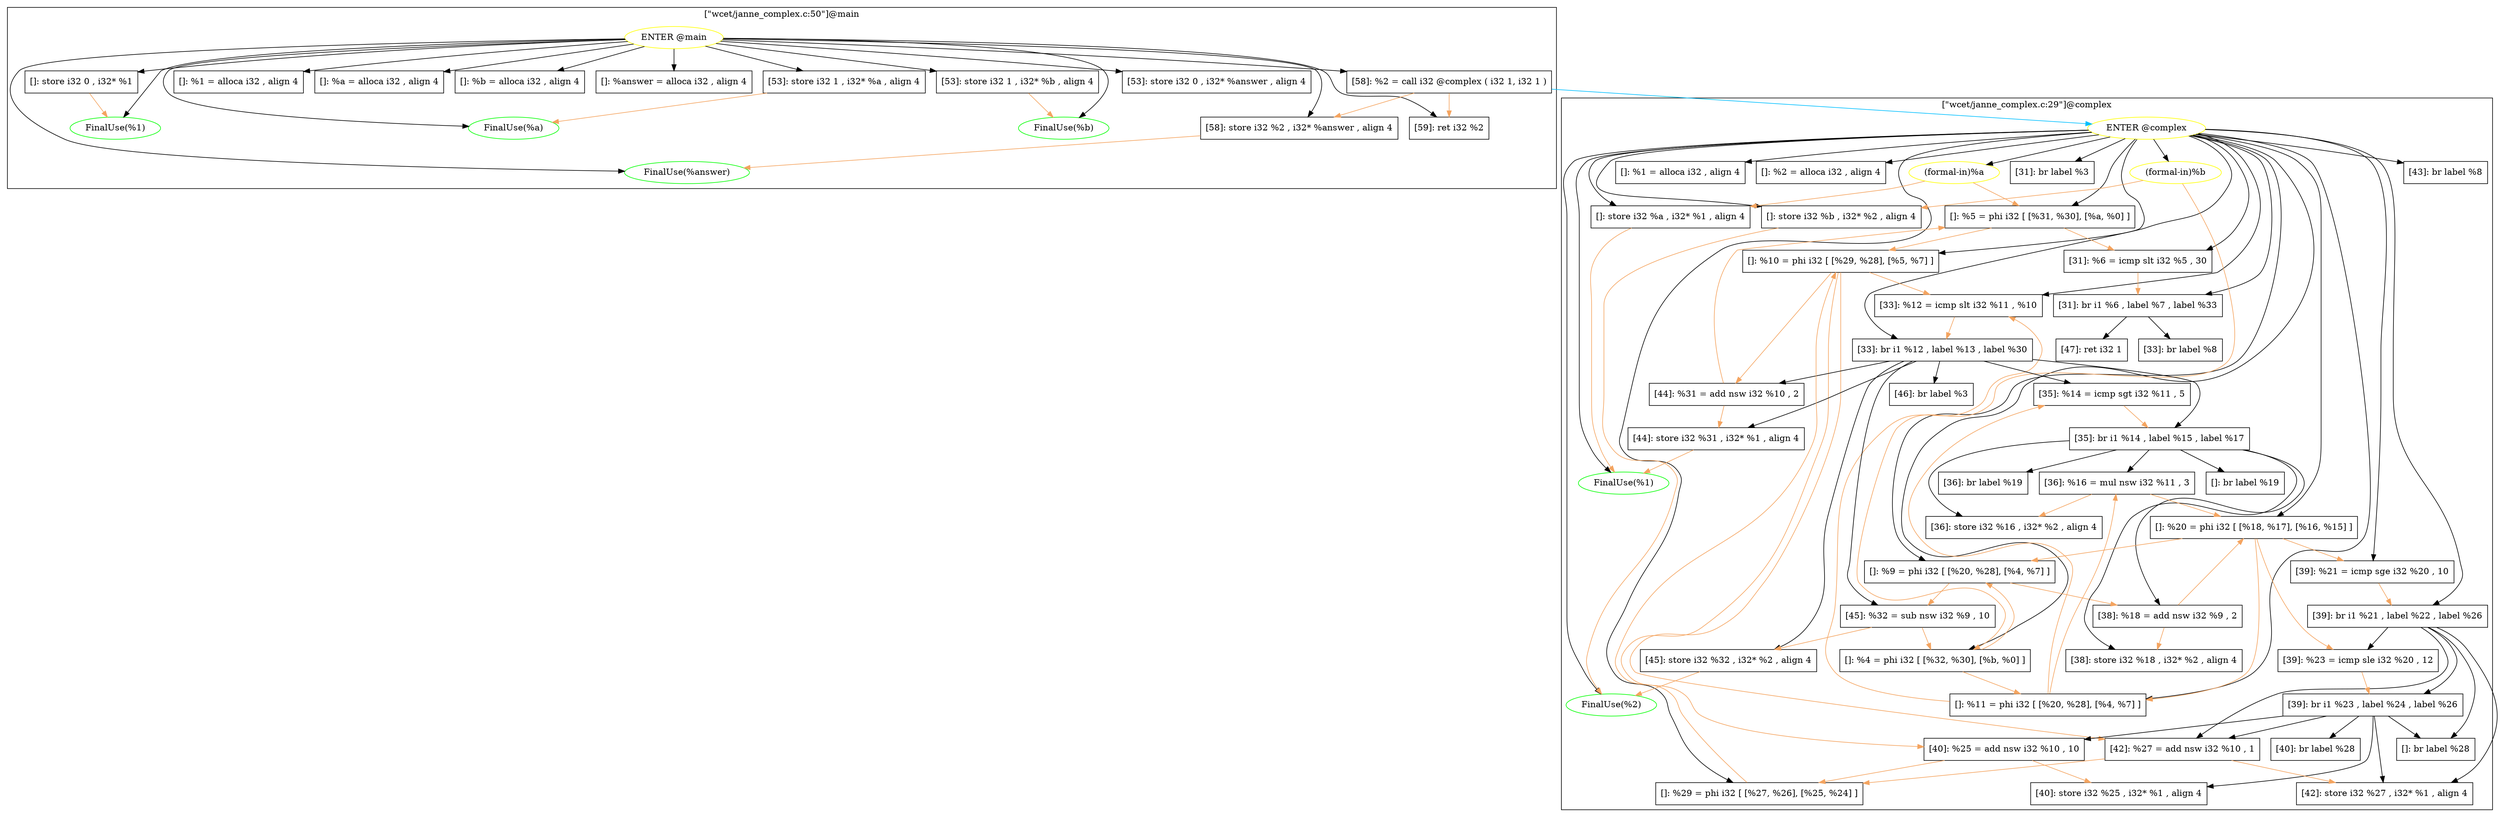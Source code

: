 digraph {
    subgraph cluster_1 {
        graph [label="[\"wcet/janne_complex.c:29\"]@complex"];
        -4611686018427387897 [label="FinalUse(%1)"
                             ,color=green];
        -4611686018427387896 [label="FinalUse(%2)"
                             ,color=green];
        1 [label="ENTER @complex"
          ,color=yellow];
        2 [label="(formal-in)%a"
          ,color=yellow];
        3 [label="(formal-in)%b"
          ,color=yellow];
        6 [label="[]: %1 = alloca i32 , align 4"
          ,shape=box];
        7 [label="[]: %2 = alloca i32 , align 4"
          ,shape=box];
        8 [label="[]: store i32 %a , i32* %1 , align 4"
          ,shape=box];
        9 [label="[]: store i32 %b , i32* %2 , align 4"
          ,shape=box];
        10 [label="[31]: br label %3"
           ,shape=box];
        12 [label="[]: %4 = phi i32 [ [%32, %30], [%b, %0] ]"
           ,shape=box];
        13 [label="[]: %5 = phi i32 [ [%31, %30], [%a, %0] ]"
           ,shape=box];
        14 [label="[31]: %6 = icmp slt i32 %5 , 30"
           ,shape=box];
        16 [label="[31]: br i1 %6 , label %7 , label %33"
           ,shape=box];
        18 [label="[33]: br label %8"
           ,shape=box];
        20 [label="[]: %9 = phi i32 [ [%20, %28], [%4, %7] ]"
           ,shape=box];
        21 [label="[]: %10 = phi i32 [ [%29, %28], [%5, %7] ]"
           ,shape=box];
        22 [label="[]: %11 = phi i32 [ [%20, %28], [%4, %7] ]"
           ,shape=box];
        23 [label="[33]: %12 = icmp slt i32 %11 , %10"
           ,shape=box];
        24 [label="[33]: br i1 %12 , label %13 , label %30"
           ,shape=box];
        26 [label="[35]: %14 = icmp sgt i32 %11 , 5"
           ,shape=box];
        28 [label="[35]: br i1 %14 , label %15 , label %17"
           ,shape=box];
        31 [label="[36]: %16 = mul nsw i32 %11 , 3"
           ,shape=box];
        32 [label="[36]: store i32 %16 , i32* %2 , align 4"
           ,shape=box];
        33 [label="[36]: br label %19"
           ,shape=box];
        36 [label="[38]: %18 = add nsw i32 %9 , 2"
           ,shape=box];
        37 [label="[38]: store i32 %18 , i32* %2 , align 4"
           ,shape=box];
        38 [label="[]: br label %19"
           ,shape=box];
        40 [label="[]: %20 = phi i32 [ [%18, %17], [%16, %15] ]"
           ,shape=box];
        41 [label="[39]: %21 = icmp sge i32 %20 , 10"
           ,shape=box];
        43 [label="[39]: br i1 %21 , label %22 , label %26"
           ,shape=box];
        45 [label="[39]: %23 = icmp sle i32 %20 , 12"
           ,shape=box];
        47 [label="[39]: br i1 %23 , label %24 , label %26"
           ,shape=box];
        49 [label="[40]: %25 = add nsw i32 %10 , 10"
           ,shape=box];
        50 [label="[40]: store i32 %25 , i32* %1 , align 4"
           ,shape=box];
        51 [label="[40]: br label %28"
           ,shape=box];
        53 [label="[42]: %27 = add nsw i32 %10 , 1"
           ,shape=box];
        54 [label="[42]: store i32 %27 , i32* %1 , align 4"
           ,shape=box];
        55 [label="[]: br label %28"
           ,shape=box];
        57 [label="[]: %29 = phi i32 [ [%27, %26], [%25, %24] ]"
           ,shape=box];
        58 [label="[43]: br label %8"
           ,shape=box];
        60 [label="[44]: %31 = add nsw i32 %10 , 2"
           ,shape=box];
        61 [label="[44]: store i32 %31 , i32* %1 , align 4"
           ,shape=box];
        62 [label="[45]: %32 = sub nsw i32 %9 , 10"
           ,shape=box];
        63 [label="[45]: store i32 %32 , i32* %2 , align 4"
           ,shape=box];
        64 [label="[46]: br label %3"
           ,shape=box];
        66 [label="[47]: ret i32 1"
           ,shape=box];
    }
    subgraph cluster_67 {
        graph [label="[\"wcet/janne_complex.c:50\"]@main"];
        -4611686018427387834 [label="FinalUse(%1)"
                             ,color=green];
        -4611686018427387833 [label="FinalUse(%a)"
                             ,color=green];
        -4611686018427387832 [label="FinalUse(%b)"
                             ,color=green];
        -4611686018427387831 [label="FinalUse(%answer)"
                             ,color=green];
        67 [label="ENTER @main"
           ,color=yellow];
        69 [label="[]: %1 = alloca i32 , align 4"
           ,shape=box];
        70 [label="[]: %a = alloca i32 , align 4"
           ,shape=box];
        71 [label="[]: %b = alloca i32 , align 4"
           ,shape=box];
        72 [label="[]: %answer = alloca i32 , align 4"
           ,shape=box];
        74 [label="[]: store i32 0 , i32* %1"
           ,shape=box];
        75 [label="[53]: store i32 1 , i32* %a , align 4"
           ,shape=box];
        76 [label="[53]: store i32 1 , i32* %b , align 4"
           ,shape=box];
        77 [label="[53]: store i32 0 , i32* %answer , align 4"
           ,shape=box];
        78 [label="[58]: %2 = call i32 @complex ( i32 1, i32 1 )"
           ,shape=box];
        79 [label="[58]: store i32 %2 , i32* %answer , align 4"
           ,shape=box];
        80 [label="[59]: ret i32 %2"
           ,shape=box];
    }
    1 -> -4611686018427387897 [color=black];
    1 -> -4611686018427387896 [color=black];
    1 -> 2 [color=black];
    1 -> 3 [color=black];
    1 -> 6 [color=black];
    1 -> 7 [color=black];
    1 -> 8 [color=black];
    1 -> 9 [color=black];
    1 -> 10 [color=black];
    1 -> 12 [color=black];
    1 -> 13 [color=black];
    1 -> 14 [color=black];
    1 -> 16 [color=black];
    1 -> 20 [color=black];
    1 -> 21 [color=black];
    1 -> 22 [color=black];
    1 -> 23 [color=black];
    1 -> 24 [color=black];
    1 -> 40 [color=black];
    1 -> 41 [color=black];
    1 -> 43 [color=black];
    1 -> 57 [color=black];
    1 -> 58 [color=black];
    2 -> 8 [color=sandybrown];
    2 -> 13 [color=sandybrown];
    3 -> 9 [color=sandybrown];
    3 -> 12 [color=sandybrown];
    8 -> -4611686018427387897 [color=sandybrown];
    9 -> -4611686018427387896 [color=sandybrown];
    12 -> 20 [color=sandybrown];
    12 -> 22 [color=sandybrown];
    13 -> 14 [color=sandybrown];
    13 -> 21 [color=sandybrown];
    14 -> 16 [color=sandybrown];
    16 -> 18 [color=black];
    16 -> 66 [color=black];
    20 -> 36 [color=sandybrown];
    20 -> 62 [color=sandybrown];
    21 -> 23 [color=sandybrown];
    21 -> 49 [color=sandybrown];
    21 -> 53 [color=sandybrown];
    21 -> 60 [color=sandybrown];
    22 -> 23 [color=sandybrown];
    22 -> 26 [color=sandybrown];
    22 -> 31 [color=sandybrown];
    23 -> 24 [color=sandybrown];
    24 -> 26 [color=black];
    24 -> 28 [color=black];
    24 -> 60 [color=black];
    24 -> 61 [color=black];
    24 -> 62 [color=black];
    24 -> 63 [color=black];
    24 -> 64 [color=black];
    26 -> 28 [color=sandybrown];
    28 -> 31 [color=black];
    28 -> 32 [color=black];
    28 -> 33 [color=black];
    28 -> 36 [color=black];
    28 -> 37 [color=black];
    28 -> 38 [color=black];
    31 -> 32 [color=sandybrown];
    31 -> 40 [color=sandybrown];
    36 -> 37 [color=sandybrown];
    36 -> 40 [color=sandybrown];
    40 -> 20 [color=sandybrown];
    40 -> 22 [color=sandybrown];
    40 -> 41 [color=sandybrown];
    40 -> 45 [color=sandybrown];
    41 -> 43 [color=sandybrown];
    43 -> 45 [color=black];
    43 -> 47 [color=black];
    43 -> 53 [color=black];
    43 -> 54 [color=black];
    43 -> 55 [color=black];
    45 -> 47 [color=sandybrown];
    47 -> 49 [color=black];
    47 -> 50 [color=black];
    47 -> 51 [color=black];
    47 -> 53 [color=black];
    47 -> 54 [color=black];
    47 -> 55 [color=black];
    49 -> 50 [color=sandybrown];
    49 -> 57 [color=sandybrown];
    53 -> 54 [color=sandybrown];
    53 -> 57 [color=sandybrown];
    57 -> 21 [color=sandybrown];
    60 -> 13 [color=sandybrown];
    60 -> 61 [color=sandybrown];
    61 -> -4611686018427387897 [color=sandybrown];
    62 -> 12 [color=sandybrown];
    62 -> 63 [color=sandybrown];
    63 -> -4611686018427387896 [color=sandybrown];
    67 -> -4611686018427387834 [color=black];
    67 -> -4611686018427387833 [color=black];
    67 -> -4611686018427387832 [color=black];
    67 -> -4611686018427387831 [color=black];
    67 -> 69 [color=black];
    67 -> 70 [color=black];
    67 -> 71 [color=black];
    67 -> 72 [color=black];
    67 -> 74 [color=black];
    67 -> 75 [color=black];
    67 -> 76 [color=black];
    67 -> 77 [color=black];
    67 -> 78 [color=black];
    67 -> 79 [color=black];
    67 -> 80 [color=black];
    74 -> -4611686018427387834 [color=sandybrown];
    75 -> -4611686018427387833 [color=sandybrown];
    76 -> -4611686018427387832 [color=sandybrown];
    78 -> 1 [color=deepskyblue];
    78 -> 79 [color=sandybrown];
    78 -> 80 [color=sandybrown];
    79 -> -4611686018427387831 [color=sandybrown];
}